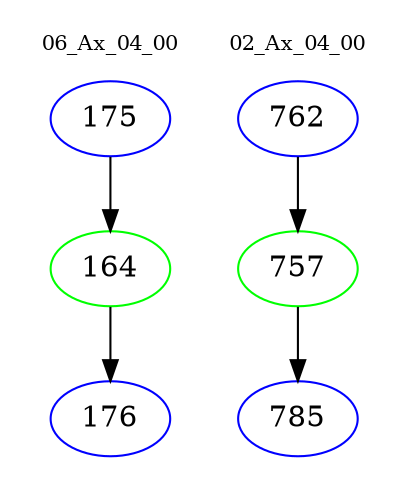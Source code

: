 digraph{
subgraph cluster_0 {
color = white
label = "06_Ax_04_00";
fontsize=10;
T0_175 [label="175", color="blue"]
T0_175 -> T0_164 [color="black"]
T0_164 [label="164", color="green"]
T0_164 -> T0_176 [color="black"]
T0_176 [label="176", color="blue"]
}
subgraph cluster_1 {
color = white
label = "02_Ax_04_00";
fontsize=10;
T1_762 [label="762", color="blue"]
T1_762 -> T1_757 [color="black"]
T1_757 [label="757", color="green"]
T1_757 -> T1_785 [color="black"]
T1_785 [label="785", color="blue"]
}
}
